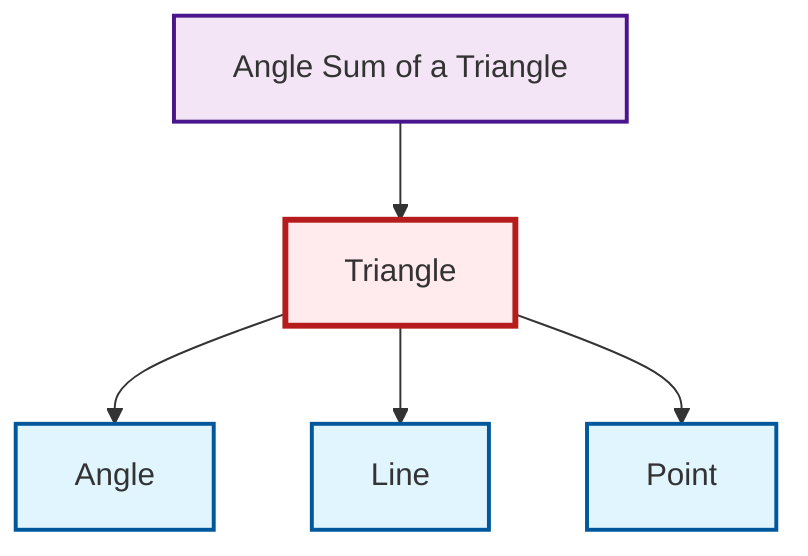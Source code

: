 graph TD
    classDef definition fill:#e1f5fe,stroke:#01579b,stroke-width:2px
    classDef theorem fill:#f3e5f5,stroke:#4a148c,stroke-width:2px
    classDef axiom fill:#fff3e0,stroke:#e65100,stroke-width:2px
    classDef example fill:#e8f5e9,stroke:#1b5e20,stroke-width:2px
    classDef current fill:#ffebee,stroke:#b71c1c,stroke-width:3px
    def-point["Point"]:::definition
    def-triangle["Triangle"]:::definition
    thm-angle-sum-triangle["Angle Sum of a Triangle"]:::theorem
    def-angle["Angle"]:::definition
    def-line["Line"]:::definition
    def-triangle --> def-angle
    def-triangle --> def-line
    def-triangle --> def-point
    thm-angle-sum-triangle --> def-triangle
    class def-triangle current